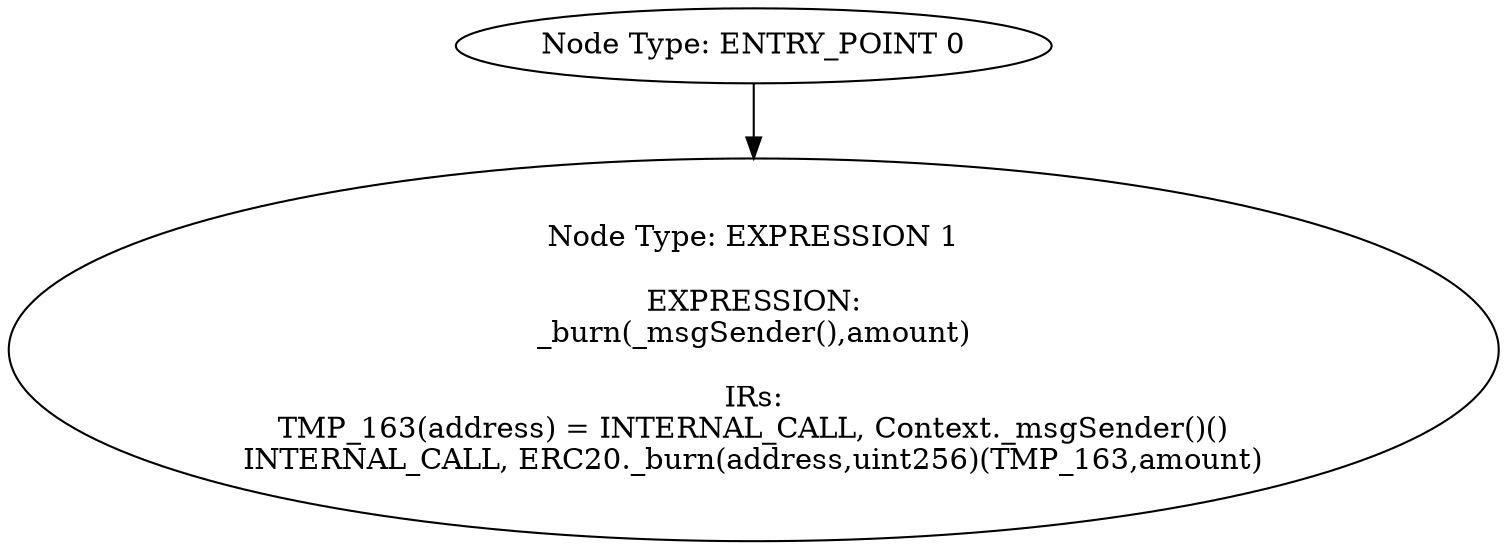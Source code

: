 digraph{
0[label="Node Type: ENTRY_POINT 0
"];
0->1;
1[label="Node Type: EXPRESSION 1

EXPRESSION:
_burn(_msgSender(),amount)

IRs:
TMP_163(address) = INTERNAL_CALL, Context._msgSender()()
INTERNAL_CALL, ERC20._burn(address,uint256)(TMP_163,amount)"];
}
